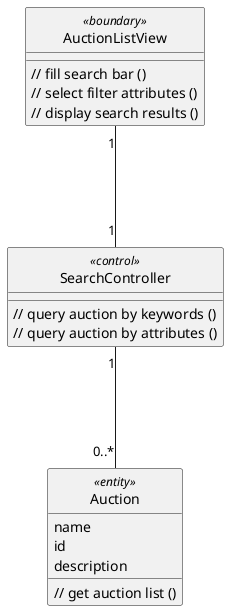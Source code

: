 @startuml 
skinparam classAttributeIconSize 0
skinparam linetype ortho
hide circle
class AuctionListView <<boundary>> {

    // fill search bar ()
    // select filter attributes ()
    // display search results ()

    }

class SearchController <<control>> {
    
    // query auction by keywords ()
    // query auction by attributes ()

    }

class Auction <<entity>> {
    name
    id
    description

    // get auction list ()

    }


AuctionListView "1" --- "1" SearchController

SearchController "1" --- "0..*" Auction


@enduml